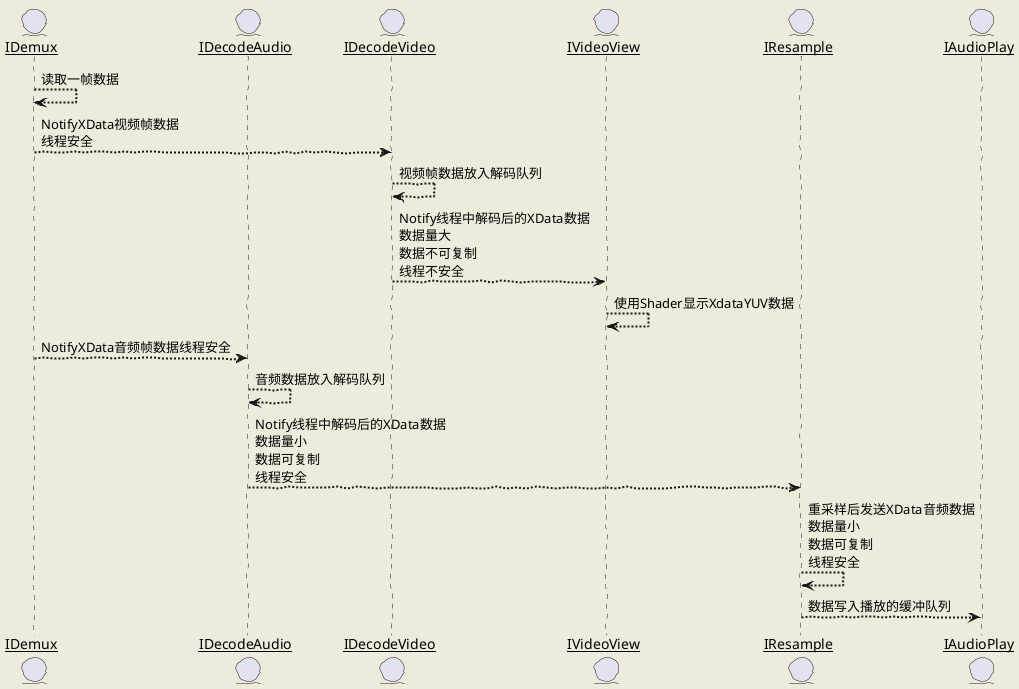 @startuml
skinparam backgroundColor #EEEBDC
skinparam handwritten true
skinparam sequenceArrowThickness 2
skinparam roundcorner 20
skinparam maxmessagesize 60
skinparam sequenceParticipant underline

entity IDemux

entity IDecodeAudio

entity IDecodeVideo

entity IVideoView

entity IResample

entity IAudioPlay

IDemux --> IDemux : 读取一帧数据
IDemux --> IDecodeVideo : NotifyXData视频帧数据 线程安全
IDecodeVideo --> IDecodeVideo : 视频帧数据放入解码队列
IDecodeVideo --> IVideoView : Notify线程中解码后的XData数据 数据量大 数据不可复制 线程不安全
IVideoView --> IVideoView : 使用Shader显示XdataYUV数据

IDemux --> IDecodeAudio : NotifyXData音频帧数据线程安全
IDecodeAudio --> IDecodeAudio : 音频数据放入解码队列
IDecodeAudio --> IResample : Notify线程中解码后的XData数据 数据量小 数据可复制 线程安全
IResample --> IResample : 重采样后发送XData音频数据 数据量小 数据可复制 线程安全
IResample --> IAudioPlay : 数据写入播放的缓冲队列

@enduml